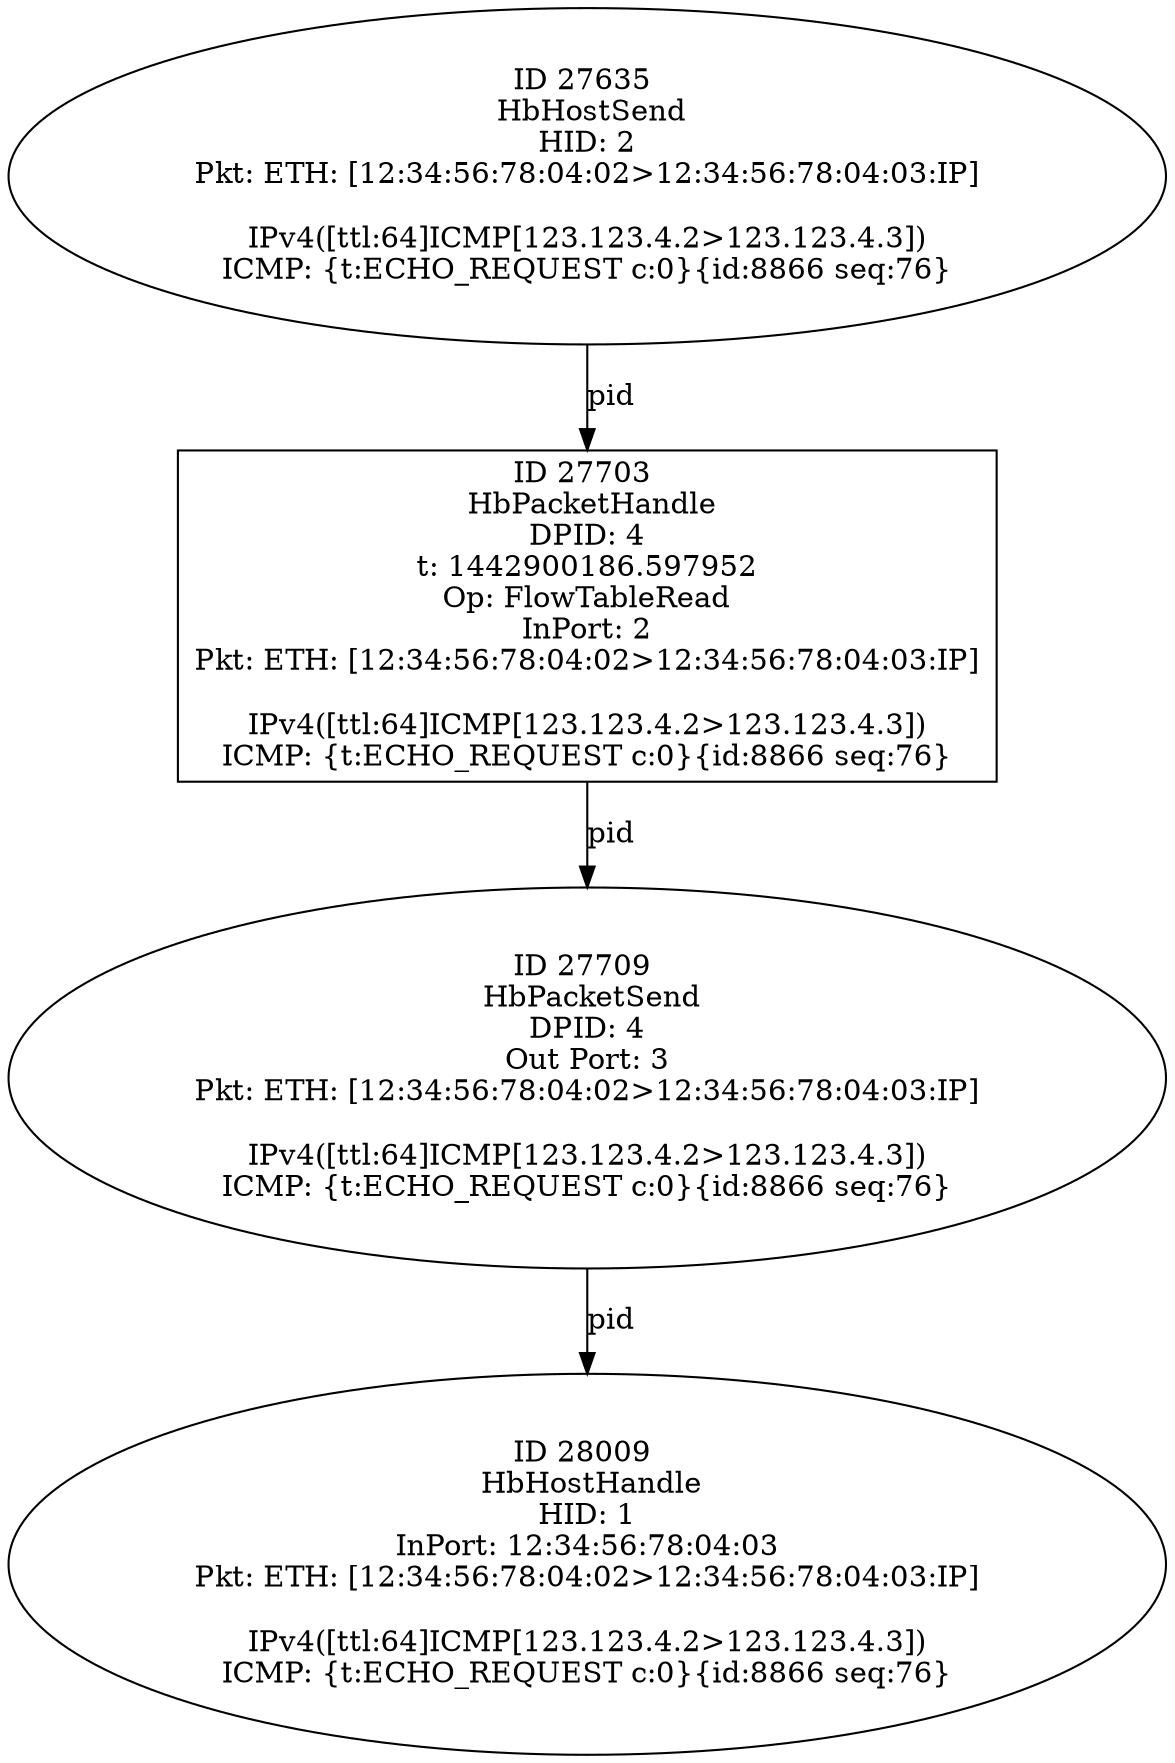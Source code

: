 strict digraph G {
28009 [shape=oval, event=<hb_events.HbHostHandle object at 0x10db2ffd0>, label="ID 28009 
 HbHostHandle
HID: 1
InPort: 12:34:56:78:04:03
Pkt: ETH: [12:34:56:78:04:02>12:34:56:78:04:03:IP]

IPv4([ttl:64]ICMP[123.123.4.2>123.123.4.3])
ICMP: {t:ECHO_REQUEST c:0}{id:8866 seq:76}"];
27635 [shape=oval, event=<hb_events.HbHostSend object at 0x10da584d0>, label="ID 27635 
 HbHostSend
HID: 2
Pkt: ETH: [12:34:56:78:04:02>12:34:56:78:04:03:IP]

IPv4([ttl:64]ICMP[123.123.4.2>123.123.4.3])
ICMP: {t:ECHO_REQUEST c:0}{id:8866 seq:76}"];
27709 [shape=oval, event=<hb_events.HbPacketSend object at 0x10da78d50>, label="ID 27709 
 HbPacketSend
DPID: 4
Out Port: 3
Pkt: ETH: [12:34:56:78:04:02>12:34:56:78:04:03:IP]

IPv4([ttl:64]ICMP[123.123.4.2>123.123.4.3])
ICMP: {t:ECHO_REQUEST c:0}{id:8866 seq:76}"];
27703 [shape=box, event=<hb_events.HbPacketHandle object at 0x10da789d0>, label="ID 27703 
 HbPacketHandle
DPID: 4
t: 1442900186.597952
Op: FlowTableRead
InPort: 2
Pkt: ETH: [12:34:56:78:04:02>12:34:56:78:04:03:IP]

IPv4([ttl:64]ICMP[123.123.4.2>123.123.4.3])
ICMP: {t:ECHO_REQUEST c:0}{id:8866 seq:76}"];
27635 -> 27703  [rel=pid, label=pid];
27709 -> 28009  [rel=pid, label=pid];
27703 -> 27709  [rel=pid, label=pid];
}
